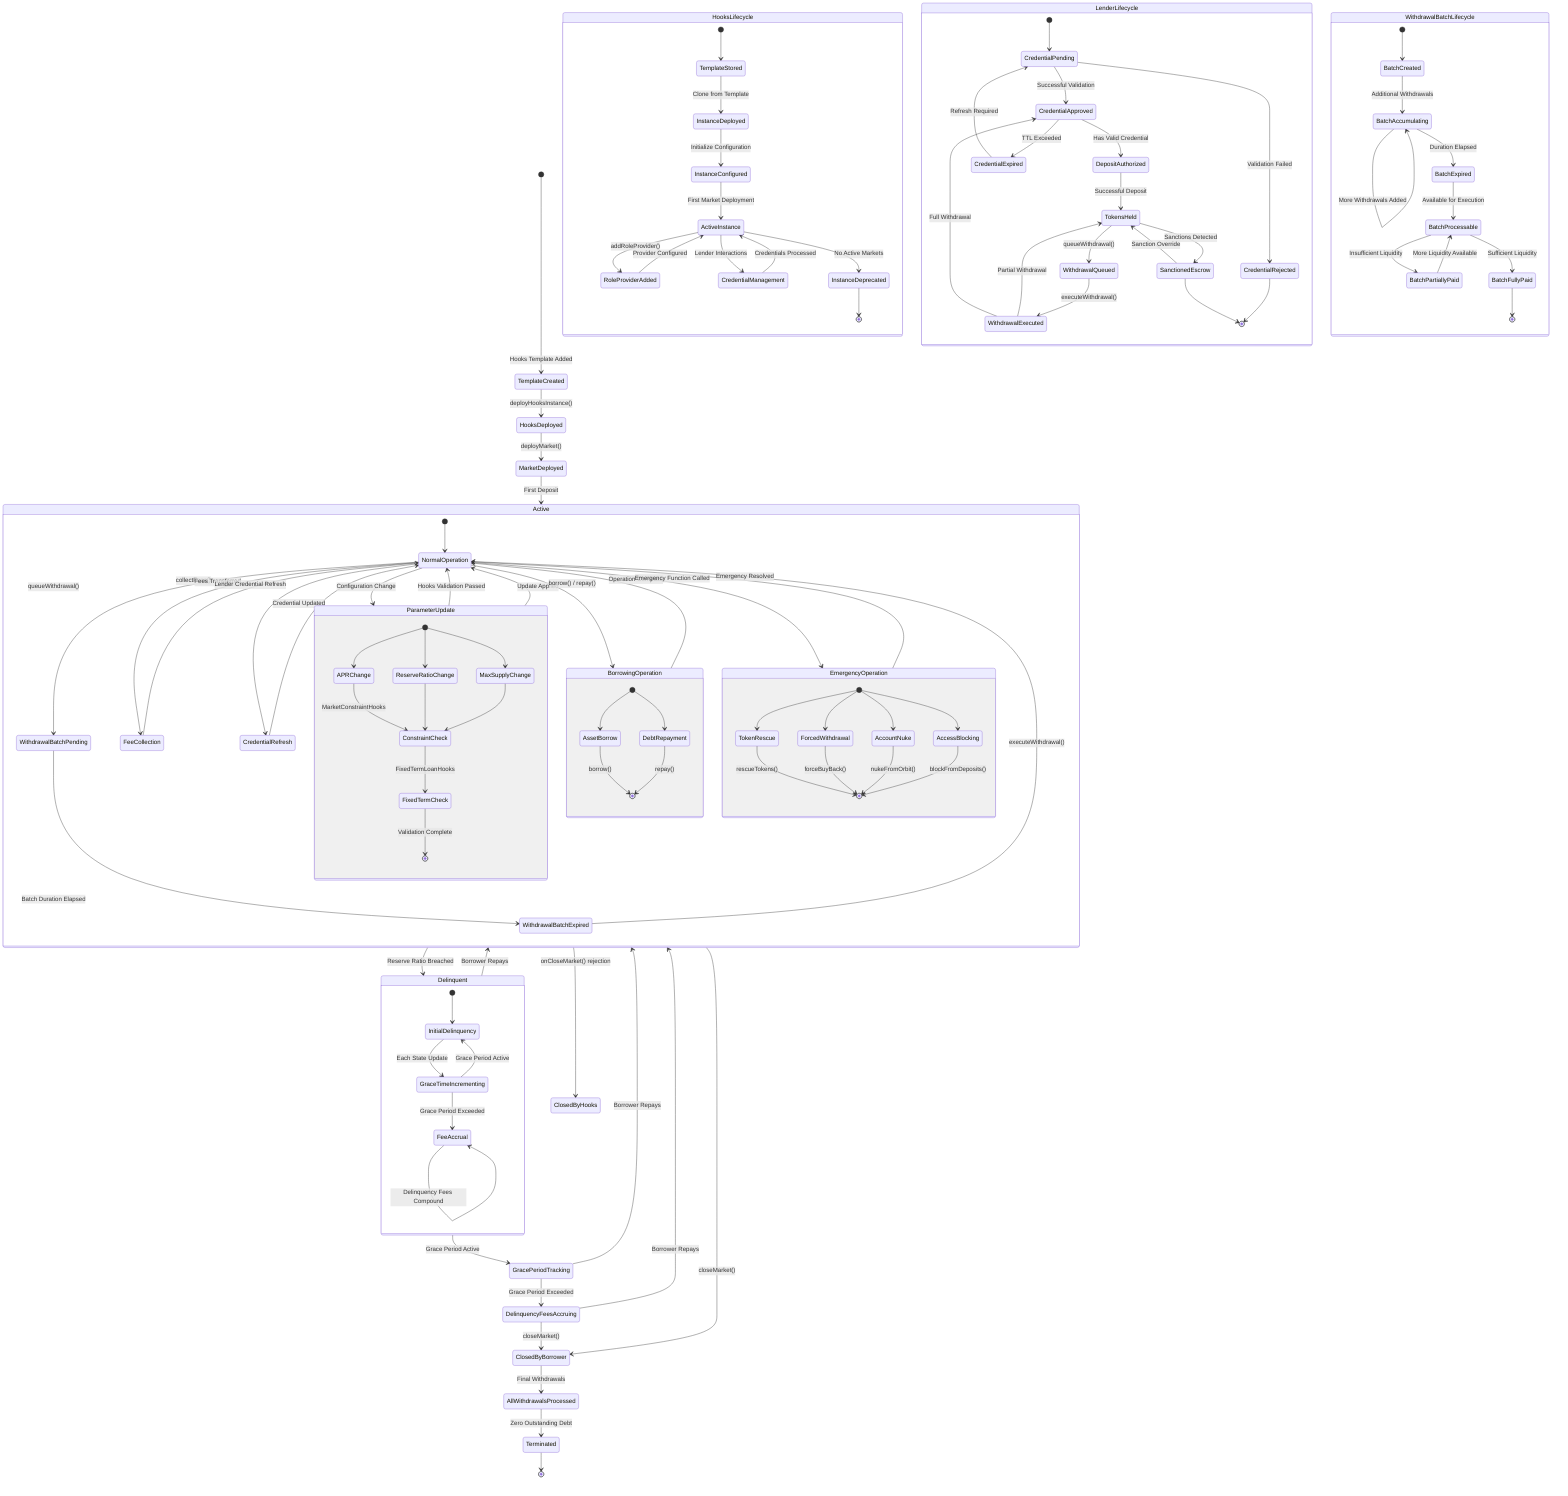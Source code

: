 stateDiagram-v2
    [*] --> TemplateCreated : Hooks Template Added

    TemplateCreated --> HooksDeployed : deployHooksInstance()
    HooksDeployed --> MarketDeployed : deployMarket()
    MarketDeployed --> Active : First Deposit

    Active --> Delinquent : Reserve Ratio Breached
    Active --> ClosedByBorrower : closeMarket()
    Active --> ClosedByHooks : onCloseMarket() rejection

    Delinquent --> GracePeriodTracking : Grace Period Active
    Delinquent --> Active : Borrower Repays

    GracePeriodTracking --> DelinquencyFeesAccruing : Grace Period Exceeded
    GracePeriodTracking --> Active : Borrower Repays

    DelinquencyFeesAccruing --> Active : Borrower Repays
    DelinquencyFeesAccruing --> ClosedByBorrower : closeMarket()

    ClosedByBorrower --> AllWithdrawalsProcessed : Final Withdrawals
    AllWithdrawalsProcessed --> Terminated : Zero Outstanding Debt
    Terminated --> [*]

    state Active {
        [*] --> NormalOperation
        NormalOperation --> WithdrawalBatchPending : queueWithdrawal()
        WithdrawalBatchPending --> WithdrawalBatchExpired : Batch Duration Elapsed
        WithdrawalBatchExpired --> NormalOperation : executeWithdrawal()
        
        NormalOperation --> ParameterUpdate : Configuration Change
        ParameterUpdate --> NormalOperation : Hooks Validation Passed
        ParameterUpdate --> NormalOperation : Update Applied
        
        NormalOperation --> BorrowingOperation : borrow() / repay()
        BorrowingOperation --> NormalOperation : Operation Complete
        
        NormalOperation --> EmergencyOperation : Emergency Function Called
        EmergencyOperation --> NormalOperation : Emergency Resolved
        
        NormalOperation --> FeeCollection : collectFees()
        FeeCollection --> NormalOperation : Fees Transferred
        
        NormalOperation --> CredentialRefresh : Lender Credential Refresh
        CredentialRefresh --> NormalOperation : Credential Updated
        
        state ParameterUpdate {
            [*] --> APRChange
            [*] --> ReserveRatioChange
            [*] --> MaxSupplyChange
            
            APRChange --> ConstraintCheck : MarketConstraintHooks
            ReserveRatioChange --> ConstraintCheck
            MaxSupplyChange --> ConstraintCheck
            
            ConstraintCheck --> FixedTermCheck : FixedTermLoanHooks
            FixedTermCheck --> [*] : Validation Complete
        }
        
        state EmergencyOperation {
            [*] --> TokenRescue
            [*] --> ForcedWithdrawal
            [*] --> AccountNuke
            [*] --> AccessBlocking
            
            TokenRescue --> [*] : rescueTokens()
            ForcedWithdrawal --> [*] : forceBuyBack()
            AccountNuke --> [*] : nukeFromOrbit()
            AccessBlocking --> [*] : blockFromDeposits()
        }
        
        state BorrowingOperation {
            [*] --> AssetBorrow
            [*] --> DebtRepayment
            
            AssetBorrow --> [*] : borrow()
            DebtRepayment --> [*] : repay()
        }
    }

    state Delinquent {
        [*] --> InitialDelinquency
        InitialDelinquency --> GraceTimeIncrementing : Each State Update
        GraceTimeIncrementing --> InitialDelinquency : Grace Period Active
        GraceTimeIncrementing --> FeeAccrual : Grace Period Exceeded
        FeeAccrual --> FeeAccrual : Delinquency Fees Compound
    }

    state HooksLifecycle {
        [*] --> TemplateStored
        TemplateStored --> InstanceDeployed : Clone from Template
        InstanceDeployed --> InstanceConfigured : Initialize Configuration
        InstanceConfigured --> ActiveInstance : First Market Deployment
        
        ActiveInstance --> RoleProviderAdded : addRoleProvider()
        RoleProviderAdded --> ActiveInstance : Provider Configured
        
        ActiveInstance --> CredentialManagement : Lender Interactions
        CredentialManagement --> ActiveInstance : Credentials Processed
        
        ActiveInstance --> InstanceDeprecated : No Active Markets
        InstanceDeprecated --> [*]
    }

    state LenderLifecycle {
        [*] --> CredentialPending
        CredentialPending --> CredentialApproved : Successful Validation
        CredentialPending --> CredentialRejected : Validation Failed
        
        CredentialApproved --> DepositAuthorized : Has Valid Credential
        DepositAuthorized --> TokensHeld : Successful Deposit
        
        TokensHeld --> WithdrawalQueued : queueWithdrawal()
        WithdrawalQueued --> WithdrawalExecuted : executeWithdrawal()
        WithdrawalExecuted --> TokensHeld : Partial Withdrawal
        WithdrawalExecuted --> CredentialApproved : Full Withdrawal
        
        CredentialApproved --> CredentialExpired : TTL Exceeded
        CredentialExpired --> CredentialPending : Refresh Required
        
        TokensHeld --> SanctionedEscrow : Sanctions Detected
        SanctionedEscrow --> TokensHeld : Sanction Override
        
        CredentialRejected --> [*]
        SanctionedEscrow --> [*]
    }

    state WithdrawalBatchLifecycle {
        [*] --> BatchCreated
        BatchCreated --> BatchAccumulating : Additional Withdrawals
        BatchAccumulating --> BatchAccumulating : More Withdrawals Added
        BatchAccumulating --> BatchExpired : Duration Elapsed
        BatchExpired --> BatchProcessable : Available for Execution
        BatchProcessable --> BatchPartiallyPaid : Insufficient Liquidity
        BatchProcessable --> BatchFullyPaid : Sufficient Liquidity
        BatchPartiallyPaid --> BatchProcessable : More Liquidity Available
        BatchFullyPaid --> [*]
    }